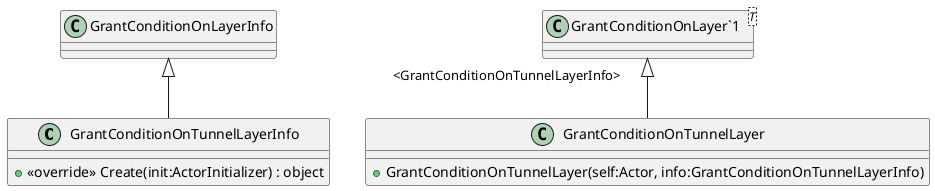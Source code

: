 @startuml
class GrantConditionOnTunnelLayerInfo {
    + <<override>> Create(init:ActorInitializer) : object
}
class GrantConditionOnTunnelLayer {
    + GrantConditionOnTunnelLayer(self:Actor, info:GrantConditionOnTunnelLayerInfo)
}
class "GrantConditionOnLayer`1"<T> {
}
GrantConditionOnLayerInfo <|-- GrantConditionOnTunnelLayerInfo
"GrantConditionOnLayer`1" "<GrantConditionOnTunnelLayerInfo>" <|-- GrantConditionOnTunnelLayer
@enduml
